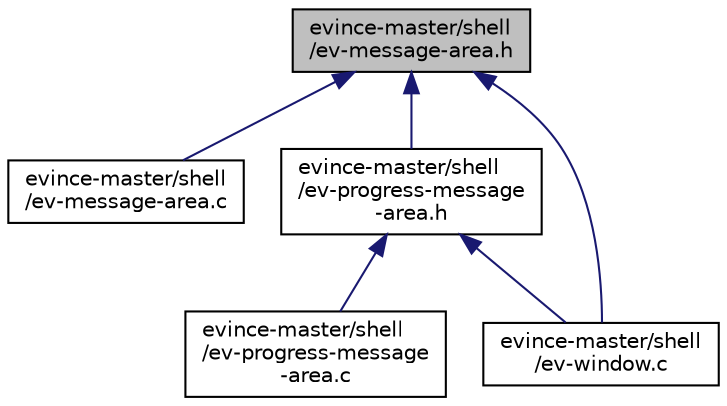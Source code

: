 digraph "evince-master/shell/ev-message-area.h"
{
  edge [fontname="Helvetica",fontsize="10",labelfontname="Helvetica",labelfontsize="10"];
  node [fontname="Helvetica",fontsize="10",shape=record];
  Node1 [label="evince-master/shell\l/ev-message-area.h",height=0.2,width=0.4,color="black", fillcolor="grey75", style="filled" fontcolor="black"];
  Node1 -> Node2 [dir="back",color="midnightblue",fontsize="10",style="solid",fontname="Helvetica"];
  Node2 [label="evince-master/shell\l/ev-message-area.c",height=0.2,width=0.4,color="black", fillcolor="white", style="filled",URL="$d8/dc0/ev-message-area_8c.html"];
  Node1 -> Node3 [dir="back",color="midnightblue",fontsize="10",style="solid",fontname="Helvetica"];
  Node3 [label="evince-master/shell\l/ev-progress-message\l-area.h",height=0.2,width=0.4,color="black", fillcolor="white", style="filled",URL="$d0/d8a/ev-progress-message-area_8h.html"];
  Node3 -> Node4 [dir="back",color="midnightblue",fontsize="10",style="solid",fontname="Helvetica"];
  Node4 [label="evince-master/shell\l/ev-progress-message\l-area.c",height=0.2,width=0.4,color="black", fillcolor="white", style="filled",URL="$d1/de4/ev-progress-message-area_8c.html"];
  Node3 -> Node5 [dir="back",color="midnightblue",fontsize="10",style="solid",fontname="Helvetica"];
  Node5 [label="evince-master/shell\l/ev-window.c",height=0.2,width=0.4,color="black", fillcolor="white", style="filled",URL="$d0/d33/ev-window_8c.html"];
  Node1 -> Node5 [dir="back",color="midnightblue",fontsize="10",style="solid",fontname="Helvetica"];
}
